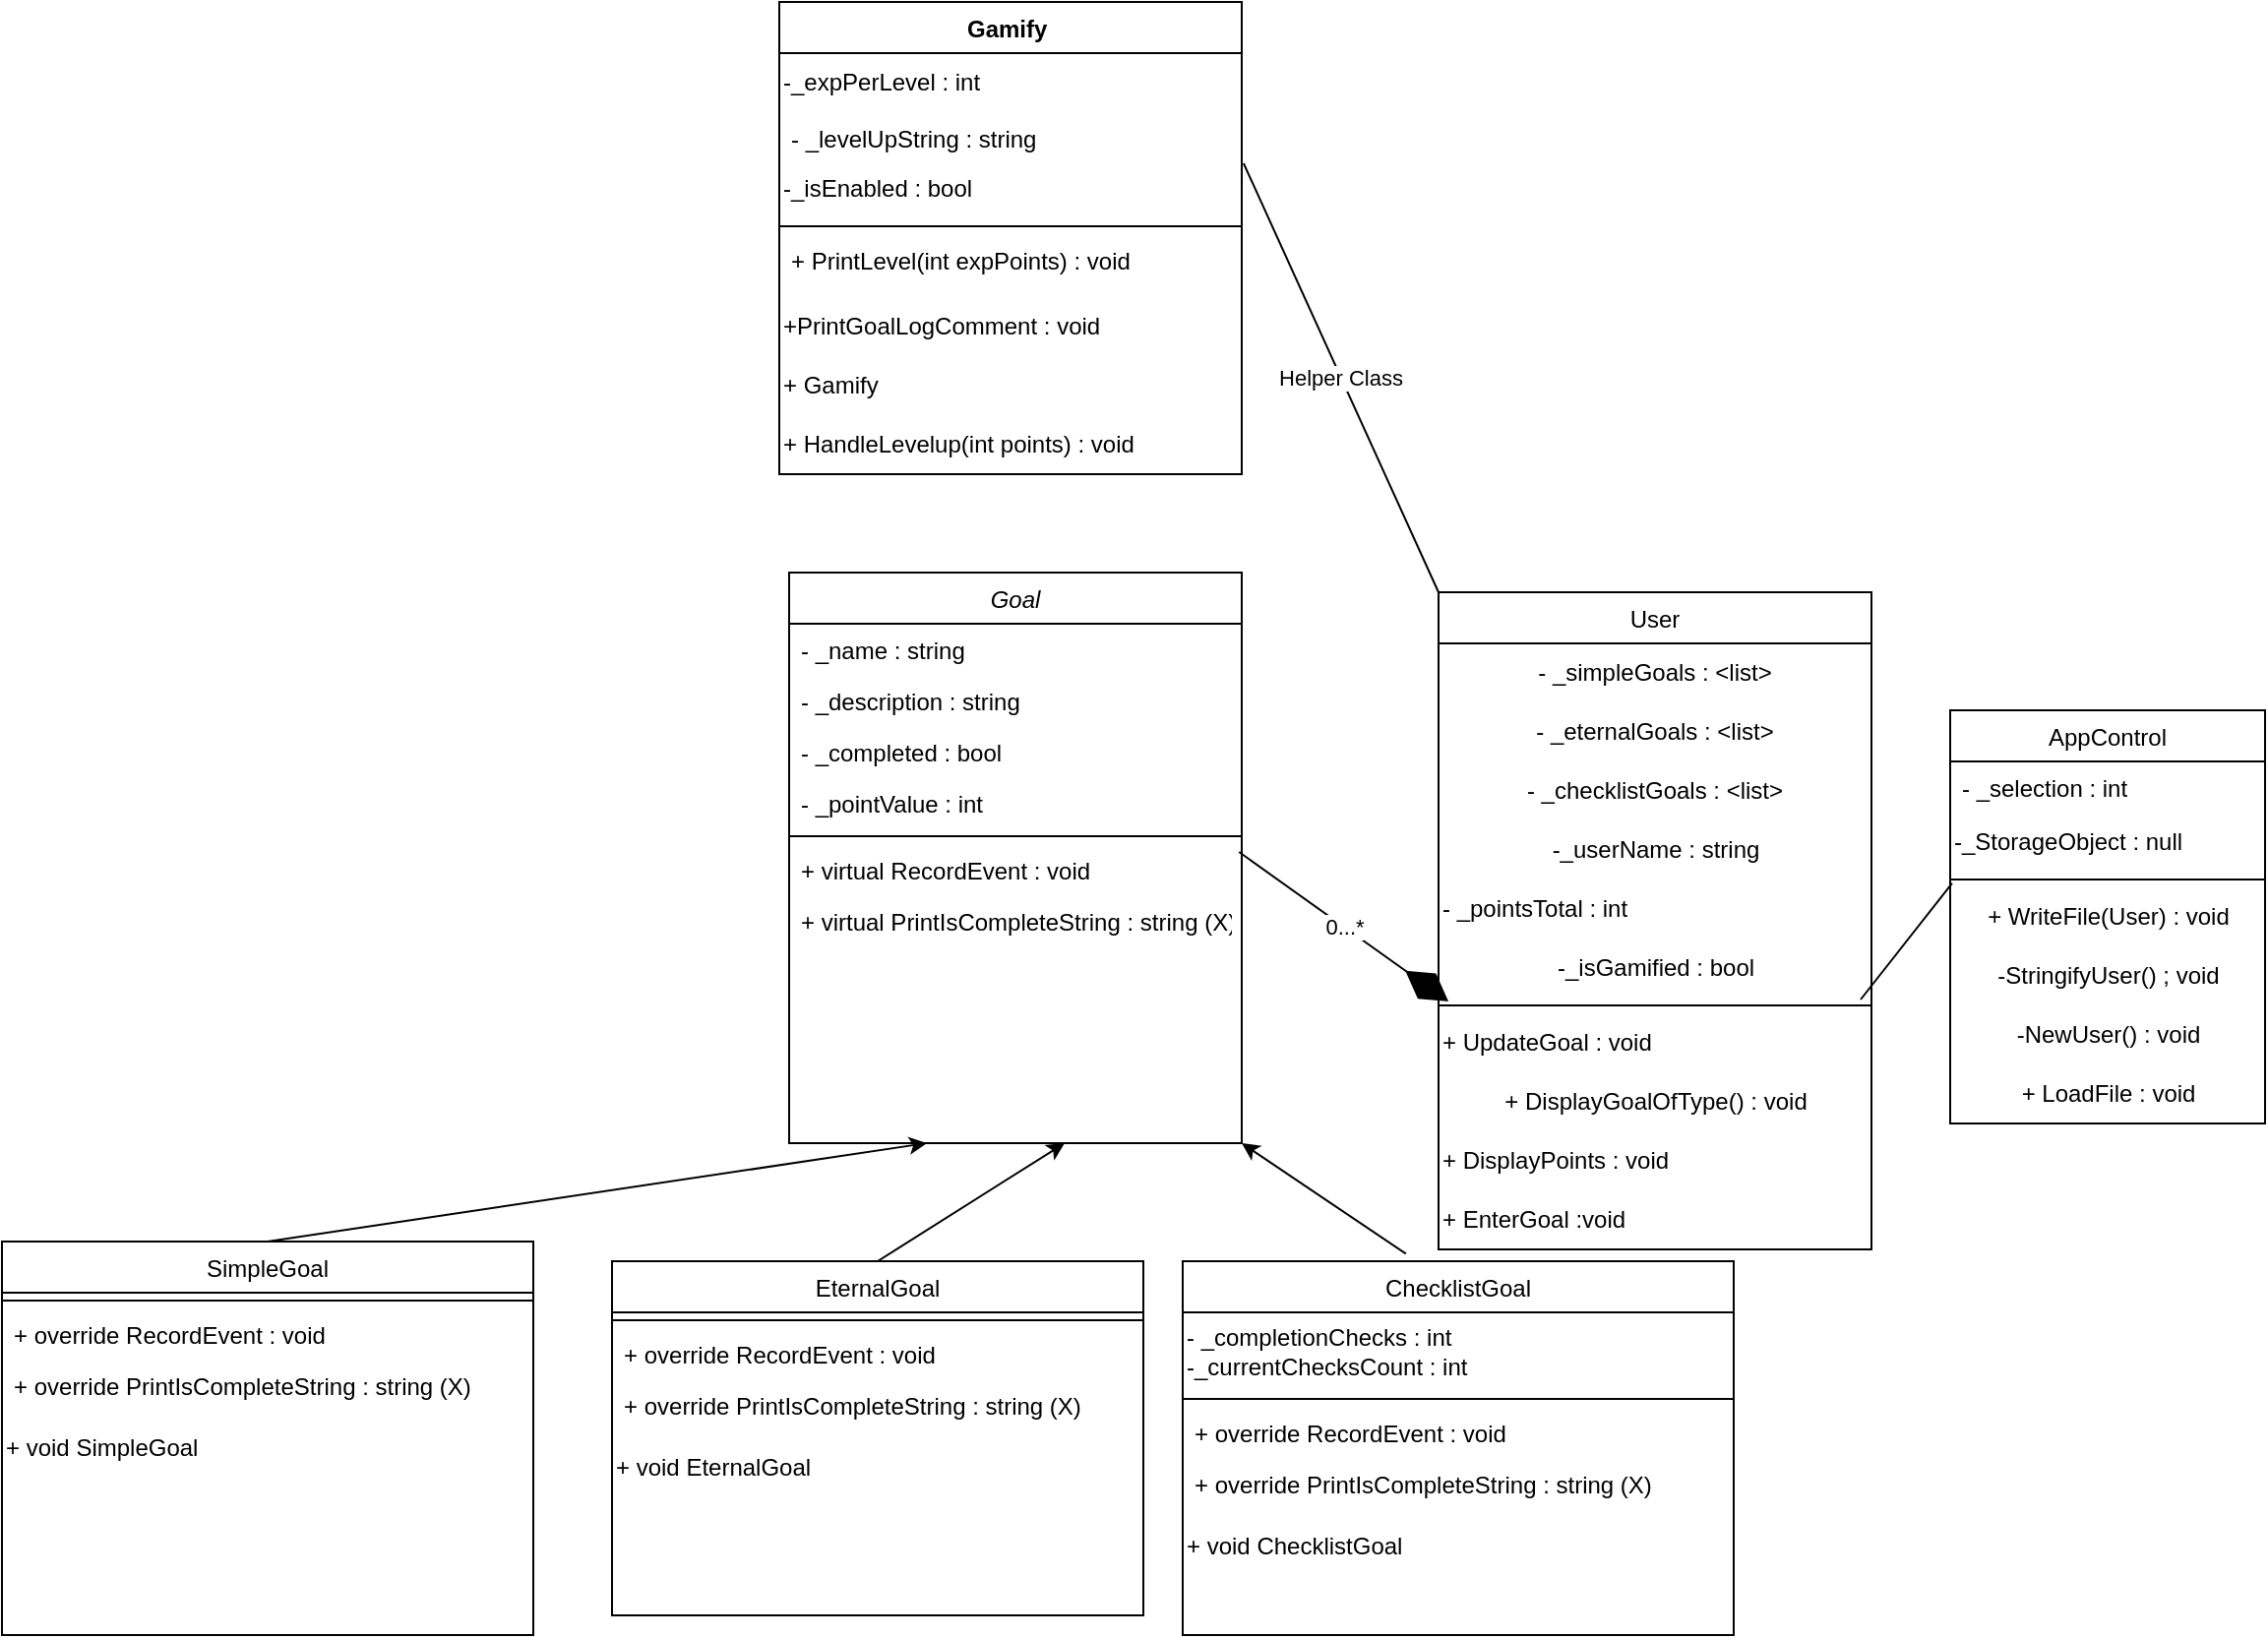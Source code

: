 <mxfile version="20.8.16" type="device"><diagram id="C5RBs43oDa-KdzZeNtuy" name="Page-1"><mxGraphModel dx="1447" dy="1775" grid="1" gridSize="10" guides="1" tooltips="1" connect="1" arrows="1" fold="1" page="1" pageScale="1" pageWidth="827" pageHeight="1169" math="0" shadow="0"><root><mxCell id="WIyWlLk6GJQsqaUBKTNV-0"/><mxCell id="WIyWlLk6GJQsqaUBKTNV-1" parent="WIyWlLk6GJQsqaUBKTNV-0"/><mxCell id="zkfFHV4jXpPFQw0GAbJ--0" value="Goal" style="swimlane;fontStyle=2;align=center;verticalAlign=top;childLayout=stackLayout;horizontal=1;startSize=26;horizontalStack=0;resizeParent=1;resizeLast=0;collapsible=1;marginBottom=0;rounded=0;shadow=0;strokeWidth=1;" parent="WIyWlLk6GJQsqaUBKTNV-1" vertex="1"><mxGeometry x="100" y="100" width="230" height="290" as="geometry"><mxRectangle x="220" y="120" width="160" height="26" as="alternateBounds"/></mxGeometry></mxCell><mxCell id="zkfFHV4jXpPFQw0GAbJ--1" value="- _name : string" style="text;align=left;verticalAlign=top;spacingLeft=4;spacingRight=4;overflow=hidden;rotatable=0;points=[[0,0.5],[1,0.5]];portConstraint=eastwest;" parent="zkfFHV4jXpPFQw0GAbJ--0" vertex="1"><mxGeometry y="26" width="230" height="26" as="geometry"/></mxCell><mxCell id="zkfFHV4jXpPFQw0GAbJ--2" value="- _description : string" style="text;align=left;verticalAlign=top;spacingLeft=4;spacingRight=4;overflow=hidden;rotatable=0;points=[[0,0.5],[1,0.5]];portConstraint=eastwest;rounded=0;shadow=0;html=0;" parent="zkfFHV4jXpPFQw0GAbJ--0" vertex="1"><mxGeometry y="52" width="230" height="26" as="geometry"/></mxCell><mxCell id="zkfFHV4jXpPFQw0GAbJ--3" value="- _completed : bool" style="text;align=left;verticalAlign=top;spacingLeft=4;spacingRight=4;overflow=hidden;rotatable=0;points=[[0,0.5],[1,0.5]];portConstraint=eastwest;rounded=0;shadow=0;html=0;" parent="zkfFHV4jXpPFQw0GAbJ--0" vertex="1"><mxGeometry y="78" width="230" height="26" as="geometry"/></mxCell><mxCell id="_ifxShWQT4Q2dJpy1fx1-0" value="- _pointValue : int" style="text;align=left;verticalAlign=top;spacingLeft=4;spacingRight=4;overflow=hidden;rotatable=0;points=[[0,0.5],[1,0.5]];portConstraint=eastwest;rounded=0;shadow=0;html=0;" parent="zkfFHV4jXpPFQw0GAbJ--0" vertex="1"><mxGeometry y="104" width="230" height="26" as="geometry"/></mxCell><mxCell id="zkfFHV4jXpPFQw0GAbJ--4" value="" style="line;html=1;strokeWidth=1;align=left;verticalAlign=middle;spacingTop=-1;spacingLeft=3;spacingRight=3;rotatable=0;labelPosition=right;points=[];portConstraint=eastwest;" parent="zkfFHV4jXpPFQw0GAbJ--0" vertex="1"><mxGeometry y="130" width="230" height="8" as="geometry"/></mxCell><mxCell id="zkfFHV4jXpPFQw0GAbJ--5" value="+ virtual RecordEvent : void" style="text;align=left;verticalAlign=top;spacingLeft=4;spacingRight=4;overflow=hidden;rotatable=0;points=[[0,0.5],[1,0.5]];portConstraint=eastwest;" parent="zkfFHV4jXpPFQw0GAbJ--0" vertex="1"><mxGeometry y="138" width="230" height="26" as="geometry"/></mxCell><mxCell id="_ifxShWQT4Q2dJpy1fx1-12" value="+ virtual PrintIsCompleteString : string (X)" style="text;align=left;verticalAlign=top;spacingLeft=4;spacingRight=4;overflow=hidden;rotatable=0;points=[[0,0.5],[1,0.5]];portConstraint=eastwest;" parent="zkfFHV4jXpPFQw0GAbJ--0" vertex="1"><mxGeometry y="164" width="230" height="30" as="geometry"/></mxCell><mxCell id="zkfFHV4jXpPFQw0GAbJ--6" value="SimpleGoal" style="swimlane;fontStyle=0;align=center;verticalAlign=top;childLayout=stackLayout;horizontal=1;startSize=26;horizontalStack=0;resizeParent=1;resizeLast=0;collapsible=1;marginBottom=0;rounded=0;shadow=0;strokeWidth=1;" parent="WIyWlLk6GJQsqaUBKTNV-1" vertex="1"><mxGeometry x="-300" y="440" width="270" height="200" as="geometry"><mxRectangle x="130" y="380" width="160" height="26" as="alternateBounds"/></mxGeometry></mxCell><mxCell id="zkfFHV4jXpPFQw0GAbJ--9" value="" style="line;html=1;strokeWidth=1;align=left;verticalAlign=middle;spacingTop=-1;spacingLeft=3;spacingRight=3;rotatable=0;labelPosition=right;points=[];portConstraint=eastwest;" parent="zkfFHV4jXpPFQw0GAbJ--6" vertex="1"><mxGeometry y="26" width="270" height="8" as="geometry"/></mxCell><mxCell id="cuyV9CwbUieI5pDrCBcZ-11" value="+ override RecordEvent : void" style="text;align=left;verticalAlign=top;spacingLeft=4;spacingRight=4;overflow=hidden;rotatable=0;points=[[0,0.5],[1,0.5]];portConstraint=eastwest;" parent="zkfFHV4jXpPFQw0GAbJ--6" vertex="1"><mxGeometry y="34" width="270" height="26" as="geometry"/></mxCell><mxCell id="cuyV9CwbUieI5pDrCBcZ-12" value="+ override PrintIsCompleteString : string (X)" style="text;align=left;verticalAlign=top;spacingLeft=4;spacingRight=4;overflow=hidden;rotatable=0;points=[[0,0.5],[1,0.5]];portConstraint=eastwest;" parent="zkfFHV4jXpPFQw0GAbJ--6" vertex="1"><mxGeometry y="60" width="270" height="30" as="geometry"/></mxCell><mxCell id="cuyV9CwbUieI5pDrCBcZ-18" value="+ void SimpleGoal" style="text;html=1;align=left;verticalAlign=middle;resizable=0;points=[];autosize=1;strokeColor=none;fillColor=none;" parent="zkfFHV4jXpPFQw0GAbJ--6" vertex="1"><mxGeometry y="90" width="270" height="30" as="geometry"/></mxCell><mxCell id="zkfFHV4jXpPFQw0GAbJ--13" value="ChecklistGoal" style="swimlane;fontStyle=0;align=center;verticalAlign=top;childLayout=stackLayout;horizontal=1;startSize=26;horizontalStack=0;resizeParent=1;resizeLast=0;collapsible=1;marginBottom=0;rounded=0;shadow=0;strokeWidth=1;" parent="WIyWlLk6GJQsqaUBKTNV-1" vertex="1"><mxGeometry x="300" y="450" width="280" height="190" as="geometry"><mxRectangle x="340" y="380" width="170" height="26" as="alternateBounds"/></mxGeometry></mxCell><mxCell id="cuyV9CwbUieI5pDrCBcZ-4" value="- _completionChecks : int&lt;br&gt;-_currentChecksCount : int" style="text;html=1;align=left;verticalAlign=middle;resizable=0;points=[];autosize=1;strokeColor=none;fillColor=none;" parent="zkfFHV4jXpPFQw0GAbJ--13" vertex="1"><mxGeometry y="26" width="280" height="40" as="geometry"/></mxCell><mxCell id="cuyV9CwbUieI5pDrCBcZ-15" value="" style="line;strokeWidth=1;fillColor=none;align=left;verticalAlign=middle;spacingTop=-1;spacingLeft=3;spacingRight=3;rotatable=0;labelPosition=right;points=[];portConstraint=eastwest;strokeColor=inherit;" parent="zkfFHV4jXpPFQw0GAbJ--13" vertex="1"><mxGeometry y="66" width="280" height="8" as="geometry"/></mxCell><mxCell id="cuyV9CwbUieI5pDrCBcZ-13" value="+ override RecordEvent : void" style="text;align=left;verticalAlign=top;spacingLeft=4;spacingRight=4;overflow=hidden;rotatable=0;points=[[0,0.5],[1,0.5]];portConstraint=eastwest;" parent="zkfFHV4jXpPFQw0GAbJ--13" vertex="1"><mxGeometry y="74" width="280" height="26" as="geometry"/></mxCell><mxCell id="cuyV9CwbUieI5pDrCBcZ-14" value="+ override PrintIsCompleteString : string (X)" style="text;align=left;verticalAlign=top;spacingLeft=4;spacingRight=4;overflow=hidden;rotatable=0;points=[[0,0.5],[1,0.5]];portConstraint=eastwest;" parent="zkfFHV4jXpPFQw0GAbJ--13" vertex="1"><mxGeometry y="100" width="280" height="30" as="geometry"/></mxCell><mxCell id="cuyV9CwbUieI5pDrCBcZ-17" value="+ void ChecklistGoal" style="text;html=1;align=left;verticalAlign=middle;resizable=0;points=[];autosize=1;strokeColor=none;fillColor=none;" parent="zkfFHV4jXpPFQw0GAbJ--13" vertex="1"><mxGeometry y="130" width="280" height="30" as="geometry"/></mxCell><mxCell id="_ifxShWQT4Q2dJpy1fx1-2" value="User" style="swimlane;fontStyle=0;align=center;verticalAlign=top;childLayout=stackLayout;horizontal=1;startSize=26;horizontalStack=0;resizeParent=1;resizeLast=0;collapsible=1;marginBottom=0;rounded=0;shadow=0;strokeWidth=1;" parent="WIyWlLk6GJQsqaUBKTNV-1" vertex="1"><mxGeometry x="430" y="110" width="220" height="334" as="geometry"><mxRectangle x="220" y="120" width="160" height="26" as="alternateBounds"/></mxGeometry></mxCell><mxCell id="_ifxShWQT4Q2dJpy1fx1-31" value="- _simpleGoals : &amp;lt;list&amp;gt;" style="text;html=1;strokeColor=none;fillColor=none;align=center;verticalAlign=middle;whiteSpace=wrap;rounded=0;movable=1;resizable=1;rotatable=1;deletable=1;editable=1;connectable=1;" parent="_ifxShWQT4Q2dJpy1fx1-2" vertex="1"><mxGeometry y="26" width="220" height="30" as="geometry"/></mxCell><mxCell id="_ifxShWQT4Q2dJpy1fx1-34" value="- _eternalGoals : &amp;lt;list&amp;gt;" style="text;html=1;strokeColor=none;fillColor=none;align=center;verticalAlign=middle;whiteSpace=wrap;rounded=0;movable=1;resizable=1;rotatable=1;deletable=1;editable=1;connectable=1;" parent="_ifxShWQT4Q2dJpy1fx1-2" vertex="1"><mxGeometry y="56" width="220" height="30" as="geometry"/></mxCell><mxCell id="_ifxShWQT4Q2dJpy1fx1-35" value="- _checklistGoals : &amp;lt;list&amp;gt;" style="text;html=1;strokeColor=none;fillColor=none;align=center;verticalAlign=middle;whiteSpace=wrap;rounded=0;movable=1;resizable=1;rotatable=1;deletable=1;editable=1;connectable=1;" parent="_ifxShWQT4Q2dJpy1fx1-2" vertex="1"><mxGeometry y="86" width="220" height="30" as="geometry"/></mxCell><mxCell id="rXGiOLtF5UAOlTbNId0P-2" value="-_userName : string" style="text;html=1;align=center;verticalAlign=middle;resizable=0;points=[];autosize=1;strokeColor=none;fillColor=none;" vertex="1" parent="_ifxShWQT4Q2dJpy1fx1-2"><mxGeometry y="116" width="220" height="30" as="geometry"/></mxCell><mxCell id="_ifxShWQT4Q2dJpy1fx1-36" value="- _pointsTotal : int" style="text;html=1;strokeColor=none;fillColor=none;align=left;verticalAlign=middle;whiteSpace=wrap;rounded=0;movable=1;resizable=1;rotatable=1;deletable=1;editable=1;connectable=1;" parent="_ifxShWQT4Q2dJpy1fx1-2" vertex="1"><mxGeometry y="146" width="220" height="30" as="geometry"/></mxCell><mxCell id="rXGiOLtF5UAOlTbNId0P-0" value="-_isGamified : bool" style="text;html=1;align=center;verticalAlign=middle;resizable=0;points=[];autosize=1;strokeColor=none;fillColor=none;" vertex="1" parent="_ifxShWQT4Q2dJpy1fx1-2"><mxGeometry y="176" width="220" height="30" as="geometry"/></mxCell><mxCell id="_ifxShWQT4Q2dJpy1fx1-8" value="" style="line;html=1;strokeWidth=1;align=left;verticalAlign=middle;spacingTop=-1;spacingLeft=3;spacingRight=3;rotatable=0;labelPosition=right;points=[];portConstraint=eastwest;" parent="_ifxShWQT4Q2dJpy1fx1-2" vertex="1"><mxGeometry y="206" width="220" height="8" as="geometry"/></mxCell><mxCell id="_ifxShWQT4Q2dJpy1fx1-39" value="+ UpdateGoal : void" style="text;html=1;strokeColor=none;fillColor=none;align=left;verticalAlign=middle;whiteSpace=wrap;rounded=0;" parent="_ifxShWQT4Q2dJpy1fx1-2" vertex="1"><mxGeometry y="214" width="220" height="30" as="geometry"/></mxCell><mxCell id="cuyV9CwbUieI5pDrCBcZ-7" value="+ DisplayGoalOfType() : void" style="text;html=1;align=center;verticalAlign=middle;resizable=0;points=[];autosize=1;strokeColor=none;fillColor=none;" parent="_ifxShWQT4Q2dJpy1fx1-2" vertex="1"><mxGeometry y="244" width="220" height="30" as="geometry"/></mxCell><mxCell id="cuyV9CwbUieI5pDrCBcZ-6" value="+ DisplayPoints : void" style="text;html=1;align=left;verticalAlign=middle;resizable=0;points=[];autosize=1;strokeColor=none;fillColor=none;" parent="_ifxShWQT4Q2dJpy1fx1-2" vertex="1"><mxGeometry y="274" width="220" height="30" as="geometry"/></mxCell><mxCell id="_ifxShWQT4Q2dJpy1fx1-38" value="+ EnterGoal :void" style="text;html=1;strokeColor=none;fillColor=none;align=left;verticalAlign=middle;whiteSpace=wrap;rounded=0;" parent="_ifxShWQT4Q2dJpy1fx1-2" vertex="1"><mxGeometry y="304" width="220" height="30" as="geometry"/></mxCell><mxCell id="_ifxShWQT4Q2dJpy1fx1-13" value="AppControl" style="swimlane;fontStyle=0;align=center;verticalAlign=top;childLayout=stackLayout;horizontal=1;startSize=26;horizontalStack=0;resizeParent=1;resizeLast=0;collapsible=1;marginBottom=0;rounded=0;shadow=0;strokeWidth=1;" parent="WIyWlLk6GJQsqaUBKTNV-1" vertex="1"><mxGeometry x="690" y="170" width="160" height="210" as="geometry"><mxRectangle x="220" y="120" width="160" height="26" as="alternateBounds"/></mxGeometry></mxCell><mxCell id="_ifxShWQT4Q2dJpy1fx1-14" value="- _selection : int" style="text;align=left;verticalAlign=top;spacingLeft=4;spacingRight=4;overflow=hidden;rotatable=0;points=[[0,0.5],[1,0.5]];portConstraint=eastwest;" parent="_ifxShWQT4Q2dJpy1fx1-13" vertex="1"><mxGeometry y="26" width="160" height="26" as="geometry"/></mxCell><mxCell id="cuyV9CwbUieI5pDrCBcZ-32" value="-_StorageObject : null" style="text;html=1;align=left;verticalAlign=middle;resizable=0;points=[];autosize=1;strokeColor=none;fillColor=none;" parent="_ifxShWQT4Q2dJpy1fx1-13" vertex="1"><mxGeometry y="52" width="160" height="30" as="geometry"/></mxCell><mxCell id="_ifxShWQT4Q2dJpy1fx1-33" value="" style="line;strokeWidth=1;fillColor=none;align=left;verticalAlign=middle;spacingTop=-1;spacingLeft=3;spacingRight=3;rotatable=0;labelPosition=right;points=[];portConstraint=eastwest;strokeColor=inherit;" parent="_ifxShWQT4Q2dJpy1fx1-13" vertex="1"><mxGeometry y="82" width="160" height="8" as="geometry"/></mxCell><mxCell id="_ifxShWQT4Q2dJpy1fx1-10" value="+ WriteFile(User) : void" style="text;html=1;align=center;verticalAlign=middle;resizable=0;points=[];autosize=1;strokeColor=none;fillColor=none;" parent="_ifxShWQT4Q2dJpy1fx1-13" vertex="1"><mxGeometry y="90" width="160" height="30" as="geometry"/></mxCell><mxCell id="cuyV9CwbUieI5pDrCBcZ-31" value="-StringifyUser() ; void" style="text;html=1;align=center;verticalAlign=middle;resizable=0;points=[];autosize=1;strokeColor=none;fillColor=none;" parent="_ifxShWQT4Q2dJpy1fx1-13" vertex="1"><mxGeometry y="120" width="160" height="30" as="geometry"/></mxCell><mxCell id="rXGiOLtF5UAOlTbNId0P-3" value="-NewUser() : void" style="text;html=1;align=center;verticalAlign=middle;resizable=0;points=[];autosize=1;strokeColor=none;fillColor=none;" vertex="1" parent="_ifxShWQT4Q2dJpy1fx1-13"><mxGeometry y="150" width="160" height="30" as="geometry"/></mxCell><mxCell id="_ifxShWQT4Q2dJpy1fx1-11" value="+ LoadFile : void" style="text;html=1;align=center;verticalAlign=middle;resizable=0;points=[];autosize=1;strokeColor=none;fillColor=none;" parent="_ifxShWQT4Q2dJpy1fx1-13" vertex="1"><mxGeometry y="180" width="160" height="30" as="geometry"/></mxCell><mxCell id="_ifxShWQT4Q2dJpy1fx1-23" value="EternalGoal" style="swimlane;fontStyle=0;align=center;verticalAlign=top;childLayout=stackLayout;horizontal=1;startSize=26;horizontalStack=0;resizeParent=1;resizeLast=0;collapsible=1;marginBottom=0;rounded=0;shadow=0;strokeWidth=1;" parent="WIyWlLk6GJQsqaUBKTNV-1" vertex="1"><mxGeometry x="10" y="450" width="270" height="180" as="geometry"><mxRectangle x="130" y="380" width="160" height="26" as="alternateBounds"/></mxGeometry></mxCell><mxCell id="_ifxShWQT4Q2dJpy1fx1-26" value="" style="line;html=1;strokeWidth=1;align=left;verticalAlign=middle;spacingTop=-1;spacingLeft=3;spacingRight=3;rotatable=0;labelPosition=right;points=[];portConstraint=eastwest;" parent="_ifxShWQT4Q2dJpy1fx1-23" vertex="1"><mxGeometry y="26" width="270" height="8" as="geometry"/></mxCell><mxCell id="cuyV9CwbUieI5pDrCBcZ-9" value="+ override RecordEvent : void" style="text;align=left;verticalAlign=top;spacingLeft=4;spacingRight=4;overflow=hidden;rotatable=0;points=[[0,0.5],[1,0.5]];portConstraint=eastwest;" parent="_ifxShWQT4Q2dJpy1fx1-23" vertex="1"><mxGeometry y="34" width="270" height="26" as="geometry"/></mxCell><mxCell id="cuyV9CwbUieI5pDrCBcZ-10" value="+ override PrintIsCompleteString : string (X)" style="text;align=left;verticalAlign=top;spacingLeft=4;spacingRight=4;overflow=hidden;rotatable=0;points=[[0,0.5],[1,0.5]];portConstraint=eastwest;" parent="_ifxShWQT4Q2dJpy1fx1-23" vertex="1"><mxGeometry y="60" width="270" height="30" as="geometry"/></mxCell><mxCell id="cuyV9CwbUieI5pDrCBcZ-16" value="+ void EternalGoal" style="text;html=1;align=left;verticalAlign=middle;resizable=0;points=[];autosize=1;strokeColor=none;fillColor=none;" parent="_ifxShWQT4Q2dJpy1fx1-23" vertex="1"><mxGeometry y="90" width="270" height="30" as="geometry"/></mxCell><mxCell id="_ifxShWQT4Q2dJpy1fx1-40" value="" style="endArrow=classic;html=1;rounded=0;exitX=0.5;exitY=0;exitDx=0;exitDy=0;" parent="WIyWlLk6GJQsqaUBKTNV-1" source="zkfFHV4jXpPFQw0GAbJ--6" edge="1"><mxGeometry width="50" height="50" relative="1" as="geometry"><mxPoint x="120" y="440" as="sourcePoint"/><mxPoint x="170" y="390" as="targetPoint"/></mxGeometry></mxCell><mxCell id="_ifxShWQT4Q2dJpy1fx1-41" value="" style="endArrow=classic;html=1;rounded=0;exitX=0.5;exitY=0;exitDx=0;exitDy=0;" parent="WIyWlLk6GJQsqaUBKTNV-1" source="_ifxShWQT4Q2dJpy1fx1-23" edge="1"><mxGeometry width="50" height="50" relative="1" as="geometry"><mxPoint x="190" y="440.0" as="sourcePoint"/><mxPoint x="240" y="390.0" as="targetPoint"/></mxGeometry></mxCell><mxCell id="_ifxShWQT4Q2dJpy1fx1-42" value="" style="endArrow=classic;html=1;rounded=0;exitX=0.405;exitY=-0.02;exitDx=0;exitDy=0;exitPerimeter=0;" parent="WIyWlLk6GJQsqaUBKTNV-1" source="zkfFHV4jXpPFQw0GAbJ--13" edge="1"><mxGeometry width="50" height="50" relative="1" as="geometry"><mxPoint x="330" y="440.0" as="sourcePoint"/><mxPoint x="330" y="390.0" as="targetPoint"/></mxGeometry></mxCell><mxCell id="cuyV9CwbUieI5pDrCBcZ-2" value="" style="endArrow=none;html=1;rounded=0;entryX=0.006;entryY=-0.067;entryDx=0;entryDy=0;entryPerimeter=0;exitX=0.975;exitY=0.125;exitDx=0;exitDy=0;exitPerimeter=0;" parent="WIyWlLk6GJQsqaUBKTNV-1" source="_ifxShWQT4Q2dJpy1fx1-8" target="_ifxShWQT4Q2dJpy1fx1-10" edge="1"><mxGeometry width="50" height="50" relative="1" as="geometry"><mxPoint x="550" y="250" as="sourcePoint"/><mxPoint x="600" y="200" as="targetPoint"/></mxGeometry></mxCell><mxCell id="cuyV9CwbUieI5pDrCBcZ-1" value="0...*" style="endArrow=diamondThin;endFill=1;endSize=24;html=1;rounded=0;entryX=0.023;entryY=0.25;entryDx=0;entryDy=0;exitX=0.994;exitY=0.154;exitDx=0;exitDy=0;exitPerimeter=0;entryPerimeter=0;" parent="WIyWlLk6GJQsqaUBKTNV-1" source="zkfFHV4jXpPFQw0GAbJ--5" target="_ifxShWQT4Q2dJpy1fx1-8" edge="1"><mxGeometry width="160" relative="1" as="geometry"><mxPoint x="370" y="221" as="sourcePoint"/><mxPoint x="530" y="220.5" as="targetPoint"/></mxGeometry></mxCell><mxCell id="cuyV9CwbUieI5pDrCBcZ-19" value="Gamify " style="swimlane;fontStyle=1;align=center;verticalAlign=top;childLayout=stackLayout;horizontal=1;startSize=26;horizontalStack=0;resizeParent=1;resizeParentMax=0;resizeLast=0;collapsible=1;marginBottom=0;" parent="WIyWlLk6GJQsqaUBKTNV-1" vertex="1"><mxGeometry x="95" y="-190" width="235" height="240" as="geometry"/></mxCell><mxCell id="cuyV9CwbUieI5pDrCBcZ-23" value="-_expPerLevel : int" style="text;html=1;align=left;verticalAlign=middle;resizable=0;points=[];autosize=1;strokeColor=none;fillColor=none;" parent="cuyV9CwbUieI5pDrCBcZ-19" vertex="1"><mxGeometry y="26" width="235" height="30" as="geometry"/></mxCell><mxCell id="cuyV9CwbUieI5pDrCBcZ-20" value="- _levelUpString : string" style="text;strokeColor=none;fillColor=none;align=left;verticalAlign=top;spacingLeft=4;spacingRight=4;overflow=hidden;rotatable=0;points=[[0,0.5],[1,0.5]];portConstraint=eastwest;" parent="cuyV9CwbUieI5pDrCBcZ-19" vertex="1"><mxGeometry y="56" width="235" height="24" as="geometry"/></mxCell><mxCell id="cuyV9CwbUieI5pDrCBcZ-28" value="-_isEnabled : bool" style="text;html=1;align=left;verticalAlign=middle;resizable=0;points=[];autosize=1;strokeColor=none;fillColor=none;" parent="cuyV9CwbUieI5pDrCBcZ-19" vertex="1"><mxGeometry y="80" width="235" height="30" as="geometry"/></mxCell><mxCell id="cuyV9CwbUieI5pDrCBcZ-21" value="" style="line;strokeWidth=1;fillColor=none;align=left;verticalAlign=middle;spacingTop=-1;spacingLeft=3;spacingRight=3;rotatable=0;labelPosition=right;points=[];portConstraint=eastwest;strokeColor=inherit;" parent="cuyV9CwbUieI5pDrCBcZ-19" vertex="1"><mxGeometry y="110" width="235" height="8" as="geometry"/></mxCell><mxCell id="cuyV9CwbUieI5pDrCBcZ-22" value="+ PrintLevel(int expPoints) : void" style="text;strokeColor=none;fillColor=none;align=left;verticalAlign=top;spacingLeft=4;spacingRight=4;overflow=hidden;rotatable=0;points=[[0,0.5],[1,0.5]];portConstraint=eastwest;" parent="cuyV9CwbUieI5pDrCBcZ-19" vertex="1"><mxGeometry y="118" width="235" height="32" as="geometry"/></mxCell><mxCell id="cuyV9CwbUieI5pDrCBcZ-26" value="+PrintGoalLogComment : void" style="text;html=1;align=left;verticalAlign=middle;resizable=0;points=[];autosize=1;strokeColor=none;fillColor=none;" parent="cuyV9CwbUieI5pDrCBcZ-19" vertex="1"><mxGeometry y="150" width="235" height="30" as="geometry"/></mxCell><mxCell id="rXGiOLtF5UAOlTbNId0P-1" value="+ Gamify" style="text;html=1;align=left;verticalAlign=middle;resizable=0;points=[];autosize=1;strokeColor=none;fillColor=none;" vertex="1" parent="cuyV9CwbUieI5pDrCBcZ-19"><mxGeometry y="180" width="235" height="30" as="geometry"/></mxCell><mxCell id="cuyV9CwbUieI5pDrCBcZ-24" value="+ HandleLevelup(int points) : void" style="text;html=1;align=left;verticalAlign=middle;resizable=0;points=[];autosize=1;strokeColor=none;fillColor=none;" parent="cuyV9CwbUieI5pDrCBcZ-19" vertex="1"><mxGeometry y="210" width="235" height="30" as="geometry"/></mxCell><mxCell id="cuyV9CwbUieI5pDrCBcZ-27" value="Helper Class" style="endArrow=none;html=1;rounded=0;exitX=1.004;exitY=1.083;exitDx=0;exitDy=0;exitPerimeter=0;entryX=0;entryY=0;entryDx=0;entryDy=0;" parent="WIyWlLk6GJQsqaUBKTNV-1" source="cuyV9CwbUieI5pDrCBcZ-20" target="_ifxShWQT4Q2dJpy1fx1-2" edge="1"><mxGeometry width="50" height="50" relative="1" as="geometry"><mxPoint x="-35" y="220" as="sourcePoint"/><mxPoint x="15" y="170" as="targetPoint"/></mxGeometry></mxCell></root></mxGraphModel></diagram></mxfile>